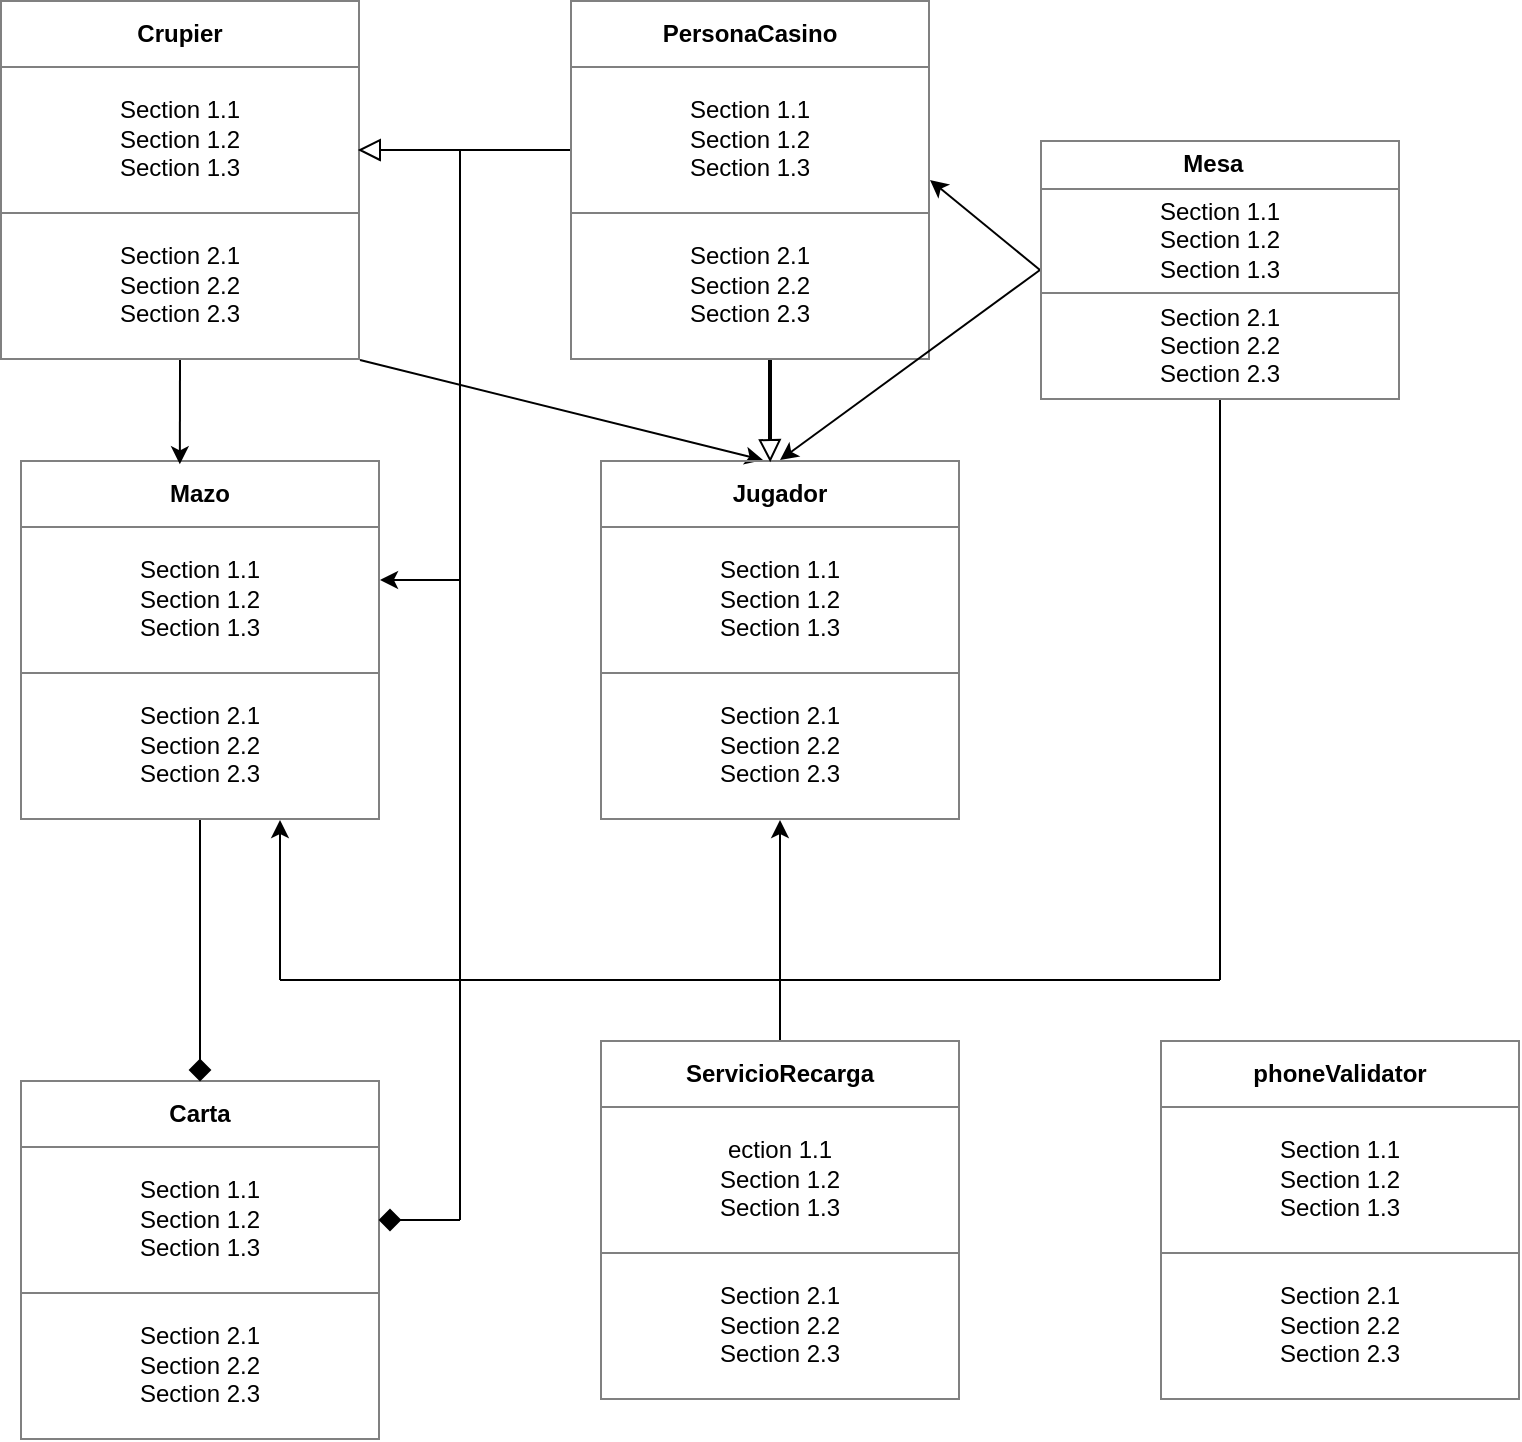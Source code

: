 <mxfile>
    <diagram id="LjLzyObblzONbOgzryKc" name="Page-1">
        <mxGraphModel dx="365" dy="296" grid="1" gridSize="10" guides="1" tooltips="1" connect="1" arrows="1" fold="1" page="1" pageScale="1" pageWidth="850" pageHeight="1100" math="0" shadow="0">
            <root>
                <mxCell id="0"/>
                <mxCell id="1" parent="0"/>
                <mxCell id="11" style="edgeStyle=none;html=1;exitX=1;exitY=1;exitDx=0;exitDy=0;entryX=0.998;entryY=0.857;entryDx=0;entryDy=0;entryPerimeter=0;" edge="1" parent="1" source="2" target="12">
                    <mxGeometry relative="1" as="geometry"/>
                </mxCell>
                <mxCell id="2" value="&lt;table border=&quot;1&quot; width=&quot;100%&quot; height=&quot;100%&quot; cellpadding=&quot;4&quot; style=&quot;width:100%;height:100%;border-collapse:collapse;&quot;&gt;&lt;tbody&gt;&lt;tr&gt;&lt;th align=&quot;center&quot;&gt;Crupier&lt;/th&gt;&lt;/tr&gt;&lt;tr&gt;&lt;td align=&quot;center&quot;&gt;Section 1.1&lt;br&gt;Section 1.2&lt;br&gt;Section 1.3&lt;/td&gt;&lt;/tr&gt;&lt;tr&gt;&lt;td align=&quot;center&quot;&gt;Section 2.1&lt;br&gt;Section 2.2&lt;br&gt;Section 2.3&lt;/td&gt;&lt;/tr&gt;&lt;/tbody&gt;&lt;/table&gt;" style="text;html=1;whiteSpace=wrap;strokeColor=none;fillColor=none;overflow=fill;" vertex="1" parent="1">
                    <mxGeometry x="50" y="310" width="180" height="180" as="geometry"/>
                </mxCell>
                <mxCell id="3" value="&lt;table border=&quot;1&quot; width=&quot;100%&quot; height=&quot;100%&quot; cellpadding=&quot;4&quot; style=&quot;width:100%;height:100%;border-collapse:collapse;&quot;&gt;&lt;tbody&gt;&lt;tr&gt;&lt;th align=&quot;center&quot;&gt;PersonaCasino&lt;/th&gt;&lt;/tr&gt;&lt;tr&gt;&lt;td align=&quot;center&quot;&gt;Section 1.1&lt;br&gt;Section 1.2&lt;br&gt;Section 1.3&lt;/td&gt;&lt;/tr&gt;&lt;tr&gt;&lt;td align=&quot;center&quot;&gt;Section 2.1&lt;br&gt;Section 2.2&lt;br&gt;Section 2.3&lt;/td&gt;&lt;/tr&gt;&lt;/tbody&gt;&lt;/table&gt;" style="text;html=1;whiteSpace=wrap;strokeColor=none;fillColor=none;overflow=fill;" vertex="1" parent="1">
                    <mxGeometry x="335" y="310" width="180" height="180" as="geometry"/>
                </mxCell>
                <mxCell id="4" value="" style="triangle;whiteSpace=wrap;html=1;rotation=-180;" vertex="1" parent="1">
                    <mxGeometry x="230" y="380" width="10" height="10" as="geometry"/>
                </mxCell>
                <mxCell id="6" value="" style="endArrow=none;html=1;exitX=0;exitY=0.5;exitDx=0;exitDy=0;entryX=0;entryY=0.417;entryDx=0;entryDy=0;entryPerimeter=0;" edge="1" parent="1" source="4" target="3">
                    <mxGeometry width="50" height="50" relative="1" as="geometry">
                        <mxPoint x="380" y="390" as="sourcePoint"/>
                        <mxPoint x="430" y="340" as="targetPoint"/>
                    </mxGeometry>
                </mxCell>
                <mxCell id="7" value="&lt;table border=&quot;1&quot; width=&quot;100%&quot; height=&quot;100%&quot; cellpadding=&quot;4&quot; style=&quot;width:100%;height:100%;border-collapse:collapse;&quot;&gt;&lt;tbody&gt;&lt;tr&gt;&lt;th align=&quot;center&quot;&gt;Mazo&lt;/th&gt;&lt;/tr&gt;&lt;tr&gt;&lt;td align=&quot;center&quot;&gt;Section 1.1&lt;br&gt;Section 1.2&lt;br&gt;Section 1.3&lt;/td&gt;&lt;/tr&gt;&lt;tr&gt;&lt;td align=&quot;center&quot;&gt;Section 2.1&lt;br&gt;Section 2.2&lt;br&gt;Section 2.3&lt;/td&gt;&lt;/tr&gt;&lt;/tbody&gt;&lt;/table&gt;" style="text;html=1;whiteSpace=wrap;strokeColor=none;fillColor=none;overflow=fill;" vertex="1" parent="1">
                    <mxGeometry x="60" y="540" width="180" height="180" as="geometry"/>
                </mxCell>
                <mxCell id="8" style="edgeStyle=none;html=1;exitX=0.5;exitY=1;exitDx=0;exitDy=0;entryX=0.444;entryY=0.012;entryDx=0;entryDy=0;entryPerimeter=0;" edge="1" parent="1" source="2" target="7">
                    <mxGeometry relative="1" as="geometry"/>
                </mxCell>
                <mxCell id="9" value="&lt;table border=&quot;1&quot; width=&quot;100%&quot; height=&quot;100%&quot; cellpadding=&quot;4&quot; style=&quot;width:100%;height:100%;border-collapse:collapse;&quot;&gt;&lt;tbody&gt;&lt;tr&gt;&lt;th align=&quot;center&quot;&gt;Jugador&lt;/th&gt;&lt;/tr&gt;&lt;tr&gt;&lt;td align=&quot;center&quot;&gt;Section 1.1&lt;br&gt;Section 1.2&lt;br&gt;Section 1.3&lt;/td&gt;&lt;/tr&gt;&lt;tr&gt;&lt;td align=&quot;center&quot;&gt;Section 2.1&lt;br&gt;Section 2.2&lt;br&gt;Section 2.3&lt;/td&gt;&lt;/tr&gt;&lt;/tbody&gt;&lt;/table&gt;" style="text;html=1;whiteSpace=wrap;strokeColor=none;fillColor=none;overflow=fill;" vertex="1" parent="1">
                    <mxGeometry x="350" y="540" width="180" height="180" as="geometry"/>
                </mxCell>
                <mxCell id="12" value="" style="triangle;whiteSpace=wrap;html=1;rotation=89;" vertex="1" parent="1">
                    <mxGeometry x="430" y="530" width="10" height="10" as="geometry"/>
                </mxCell>
                <mxCell id="13" value="" style="line;strokeWidth=2;direction=south;html=1;" vertex="1" parent="1">
                    <mxGeometry x="430" y="490" width="10" height="40" as="geometry"/>
                </mxCell>
                <mxCell id="14" value="&lt;table border=&quot;1&quot; width=&quot;100%&quot; height=&quot;100%&quot; cellpadding=&quot;4&quot; style=&quot;width:100%;height:100%;border-collapse:collapse;&quot;&gt;&lt;tbody&gt;&lt;tr&gt;&lt;th align=&quot;center&quot;&gt;Carta&lt;/th&gt;&lt;/tr&gt;&lt;tr&gt;&lt;td align=&quot;center&quot;&gt;Section 1.1&lt;br&gt;Section 1.2&lt;br&gt;Section 1.3&lt;/td&gt;&lt;/tr&gt;&lt;tr&gt;&lt;td align=&quot;center&quot;&gt;Section 2.1&lt;br&gt;Section 2.2&lt;br&gt;Section 2.3&lt;/td&gt;&lt;/tr&gt;&lt;/tbody&gt;&lt;/table&gt;" style="text;html=1;whiteSpace=wrap;strokeColor=none;fillColor=none;overflow=fill;" vertex="1" parent="1">
                    <mxGeometry x="60" y="850" width="180" height="180" as="geometry"/>
                </mxCell>
                <mxCell id="15" value="" style="rhombus;whiteSpace=wrap;html=1;fillColor=#000000;strokeColor=light-dark(#000000, #ffc5c5);fontColor=#ffffff;" vertex="1" parent="1">
                    <mxGeometry x="145" y="840" width="10" height="10" as="geometry"/>
                </mxCell>
                <mxCell id="16" value="" style="endArrow=none;html=1;entryX=0.5;entryY=1;entryDx=0;entryDy=0;exitX=0.5;exitY=0;exitDx=0;exitDy=0;" edge="1" parent="1" source="15" target="7">
                    <mxGeometry width="50" height="50" relative="1" as="geometry">
                        <mxPoint x="130" y="790" as="sourcePoint"/>
                        <mxPoint x="180" y="740" as="targetPoint"/>
                    </mxGeometry>
                </mxCell>
                <mxCell id="20" style="edgeStyle=none;html=1;exitX=0;exitY=0.5;exitDx=0;exitDy=0;entryX=1;entryY=0.5;entryDx=0;entryDy=0;" edge="1" parent="1" source="17" target="3">
                    <mxGeometry relative="1" as="geometry"/>
                </mxCell>
                <mxCell id="21" style="edgeStyle=none;html=1;exitX=0;exitY=0.5;exitDx=0;exitDy=0;entryX=0.5;entryY=0;entryDx=0;entryDy=0;" edge="1" parent="1" source="17" target="9">
                    <mxGeometry relative="1" as="geometry"/>
                </mxCell>
                <mxCell id="17" value="&lt;table border=&quot;1&quot; width=&quot;100%&quot; height=&quot;100%&quot; cellpadding=&quot;4&quot; style=&quot;width:100%;height:100%;border-collapse:collapse;&quot;&gt;&lt;tbody&gt;&lt;tr&gt;&lt;th align=&quot;center&quot;&gt;Mesa&amp;nbsp;&amp;nbsp;&lt;/th&gt;&lt;/tr&gt;&lt;tr&gt;&lt;td align=&quot;center&quot;&gt;Section 1.1&lt;br&gt;Section 1.2&lt;br&gt;Section 1.3&lt;/td&gt;&lt;/tr&gt;&lt;tr&gt;&lt;td align=&quot;center&quot;&gt;Section 2.1&lt;br&gt;Section 2.2&lt;br&gt;Section 2.3&lt;/td&gt;&lt;/tr&gt;&lt;/tbody&gt;&lt;/table&gt;" style="text;html=1;whiteSpace=wrap;strokeColor=none;fillColor=none;overflow=fill;" vertex="1" parent="1">
                    <mxGeometry x="570" y="380" width="180" height="130" as="geometry"/>
                </mxCell>
                <mxCell id="23" value="" style="endArrow=none;html=1;entryX=0.5;entryY=1;entryDx=0;entryDy=0;" edge="1" parent="1" target="17">
                    <mxGeometry width="50" height="50" relative="1" as="geometry">
                        <mxPoint x="660" y="800" as="sourcePoint"/>
                        <mxPoint x="320" y="730" as="targetPoint"/>
                    </mxGeometry>
                </mxCell>
                <mxCell id="25" value="" style="endArrow=none;html=1;" edge="1" parent="1">
                    <mxGeometry width="50" height="50" relative="1" as="geometry">
                        <mxPoint x="190" y="800" as="sourcePoint"/>
                        <mxPoint x="660" y="800" as="targetPoint"/>
                    </mxGeometry>
                </mxCell>
                <mxCell id="26" value="" style="endArrow=classic;html=1;entryX=0.75;entryY=1;entryDx=0;entryDy=0;" edge="1" parent="1">
                    <mxGeometry width="50" height="50" relative="1" as="geometry">
                        <mxPoint x="190" y="800" as="sourcePoint"/>
                        <mxPoint x="190" y="720.0" as="targetPoint"/>
                    </mxGeometry>
                </mxCell>
                <mxCell id="27" value="" style="rhombus;whiteSpace=wrap;html=1;fillColor=#000000;strokeColor=light-dark(#000000, #ffc5c5);fontColor=#ffffff;" vertex="1" parent="1">
                    <mxGeometry x="240" y="915" width="10" height="10" as="geometry"/>
                </mxCell>
                <mxCell id="28" value="" style="endArrow=none;html=1;" edge="1" parent="1">
                    <mxGeometry width="50" height="50" relative="1" as="geometry">
                        <mxPoint x="280" y="920" as="sourcePoint"/>
                        <mxPoint x="280" y="385" as="targetPoint"/>
                    </mxGeometry>
                </mxCell>
                <mxCell id="29" value="" style="endArrow=none;html=1;exitX=1;exitY=0.5;exitDx=0;exitDy=0;" edge="1" parent="1" source="27">
                    <mxGeometry width="50" height="50" relative="1" as="geometry">
                        <mxPoint x="260" y="870" as="sourcePoint"/>
                        <mxPoint x="280" y="920" as="targetPoint"/>
                    </mxGeometry>
                </mxCell>
                <mxCell id="31" value="" style="endArrow=classic;html=1;entryX=1;entryY=0.333;entryDx=0;entryDy=0;entryPerimeter=0;" edge="1" parent="1" target="7">
                    <mxGeometry width="50" height="50" relative="1" as="geometry">
                        <mxPoint x="280" y="600" as="sourcePoint"/>
                        <mxPoint x="270" y="580" as="targetPoint"/>
                    </mxGeometry>
                </mxCell>
                <mxCell id="41" style="edgeStyle=none;html=1;exitX=0.5;exitY=0;exitDx=0;exitDy=0;entryX=0.5;entryY=1;entryDx=0;entryDy=0;" edge="1" parent="1" source="32" target="9">
                    <mxGeometry relative="1" as="geometry"/>
                </mxCell>
                <mxCell id="32" value="&lt;table border=&quot;1&quot; width=&quot;100%&quot; height=&quot;100%&quot; cellpadding=&quot;4&quot; style=&quot;width:100%;height:100%;border-collapse:collapse;&quot;&gt;&lt;tbody&gt;&lt;tr&gt;&lt;th align=&quot;center&quot;&gt;ServicioRecarga&lt;/th&gt;&lt;/tr&gt;&lt;tr&gt;&lt;td align=&quot;center&quot;&gt;ection 1.1&lt;br&gt;Section 1.2&lt;br&gt;Section 1.3&lt;/td&gt;&lt;/tr&gt;&lt;tr&gt;&lt;td align=&quot;center&quot;&gt;Section 2.1&lt;br&gt;Section 2.2&lt;br&gt;Section 2.3&lt;/td&gt;&lt;/tr&gt;&lt;/tbody&gt;&lt;/table&gt;" style="text;html=1;whiteSpace=wrap;strokeColor=none;fillColor=none;overflow=fill;" vertex="1" parent="1">
                    <mxGeometry x="350" y="830" width="180" height="180" as="geometry"/>
                </mxCell>
                <mxCell id="33" value="&lt;table border=&quot;1&quot; width=&quot;100%&quot; height=&quot;100%&quot; cellpadding=&quot;4&quot; style=&quot;width:100%;height:100%;border-collapse:collapse;&quot;&gt;&lt;tbody&gt;&lt;tr&gt;&lt;th align=&quot;center&quot;&gt;phoneValidator&lt;/th&gt;&lt;/tr&gt;&lt;tr&gt;&lt;td align=&quot;center&quot;&gt;Section 1.1&lt;br&gt;Section 1.2&lt;br&gt;Section 1.3&lt;/td&gt;&lt;/tr&gt;&lt;tr&gt;&lt;td align=&quot;center&quot;&gt;Section 2.1&lt;br&gt;Section 2.2&lt;br&gt;Section 2.3&lt;/td&gt;&lt;/tr&gt;&lt;/tbody&gt;&lt;/table&gt;" style="text;html=1;whiteSpace=wrap;strokeColor=none;fillColor=none;overflow=fill;" vertex="1" parent="1">
                    <mxGeometry x="630" y="830" width="180" height="180" as="geometry"/>
                </mxCell>
            </root>
        </mxGraphModel>
    </diagram>
</mxfile>